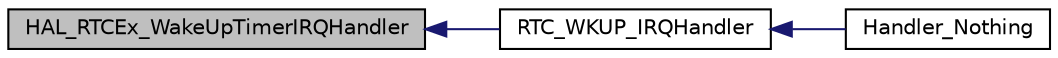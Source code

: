 digraph "HAL_RTCEx_WakeUpTimerIRQHandler"
{
  edge [fontname="Helvetica",fontsize="10",labelfontname="Helvetica",labelfontsize="10"];
  node [fontname="Helvetica",fontsize="10",shape=record];
  rankdir="LR";
  Node14 [label="HAL_RTCEx_WakeUpTimerIRQHandler",height=0.2,width=0.4,color="black", fillcolor="grey75", style="filled", fontcolor="black"];
  Node14 -> Node15 [dir="back",color="midnightblue",fontsize="10",style="solid",fontname="Helvetica"];
  Node15 [label="RTC_WKUP_IRQHandler",height=0.2,width=0.4,color="black", fillcolor="white", style="filled",URL="$group___h_a_l___time_base___r_t_c___wake_up___template.html#ga53a3fe340e323e2fec8d851cd2e83554",tooltip="This function handles WAKE UP TIMER interrupt request. "];
  Node15 -> Node16 [dir="back",color="midnightblue",fontsize="10",style="solid",fontname="Helvetica"];
  Node16 [label="Handler_Nothing",height=0.2,width=0.4,color="black", fillcolor="white", style="filled",URL="$default__handlers_8c.html#a2cd00d18ed19287a4a27b951a6b239cb"];
}
